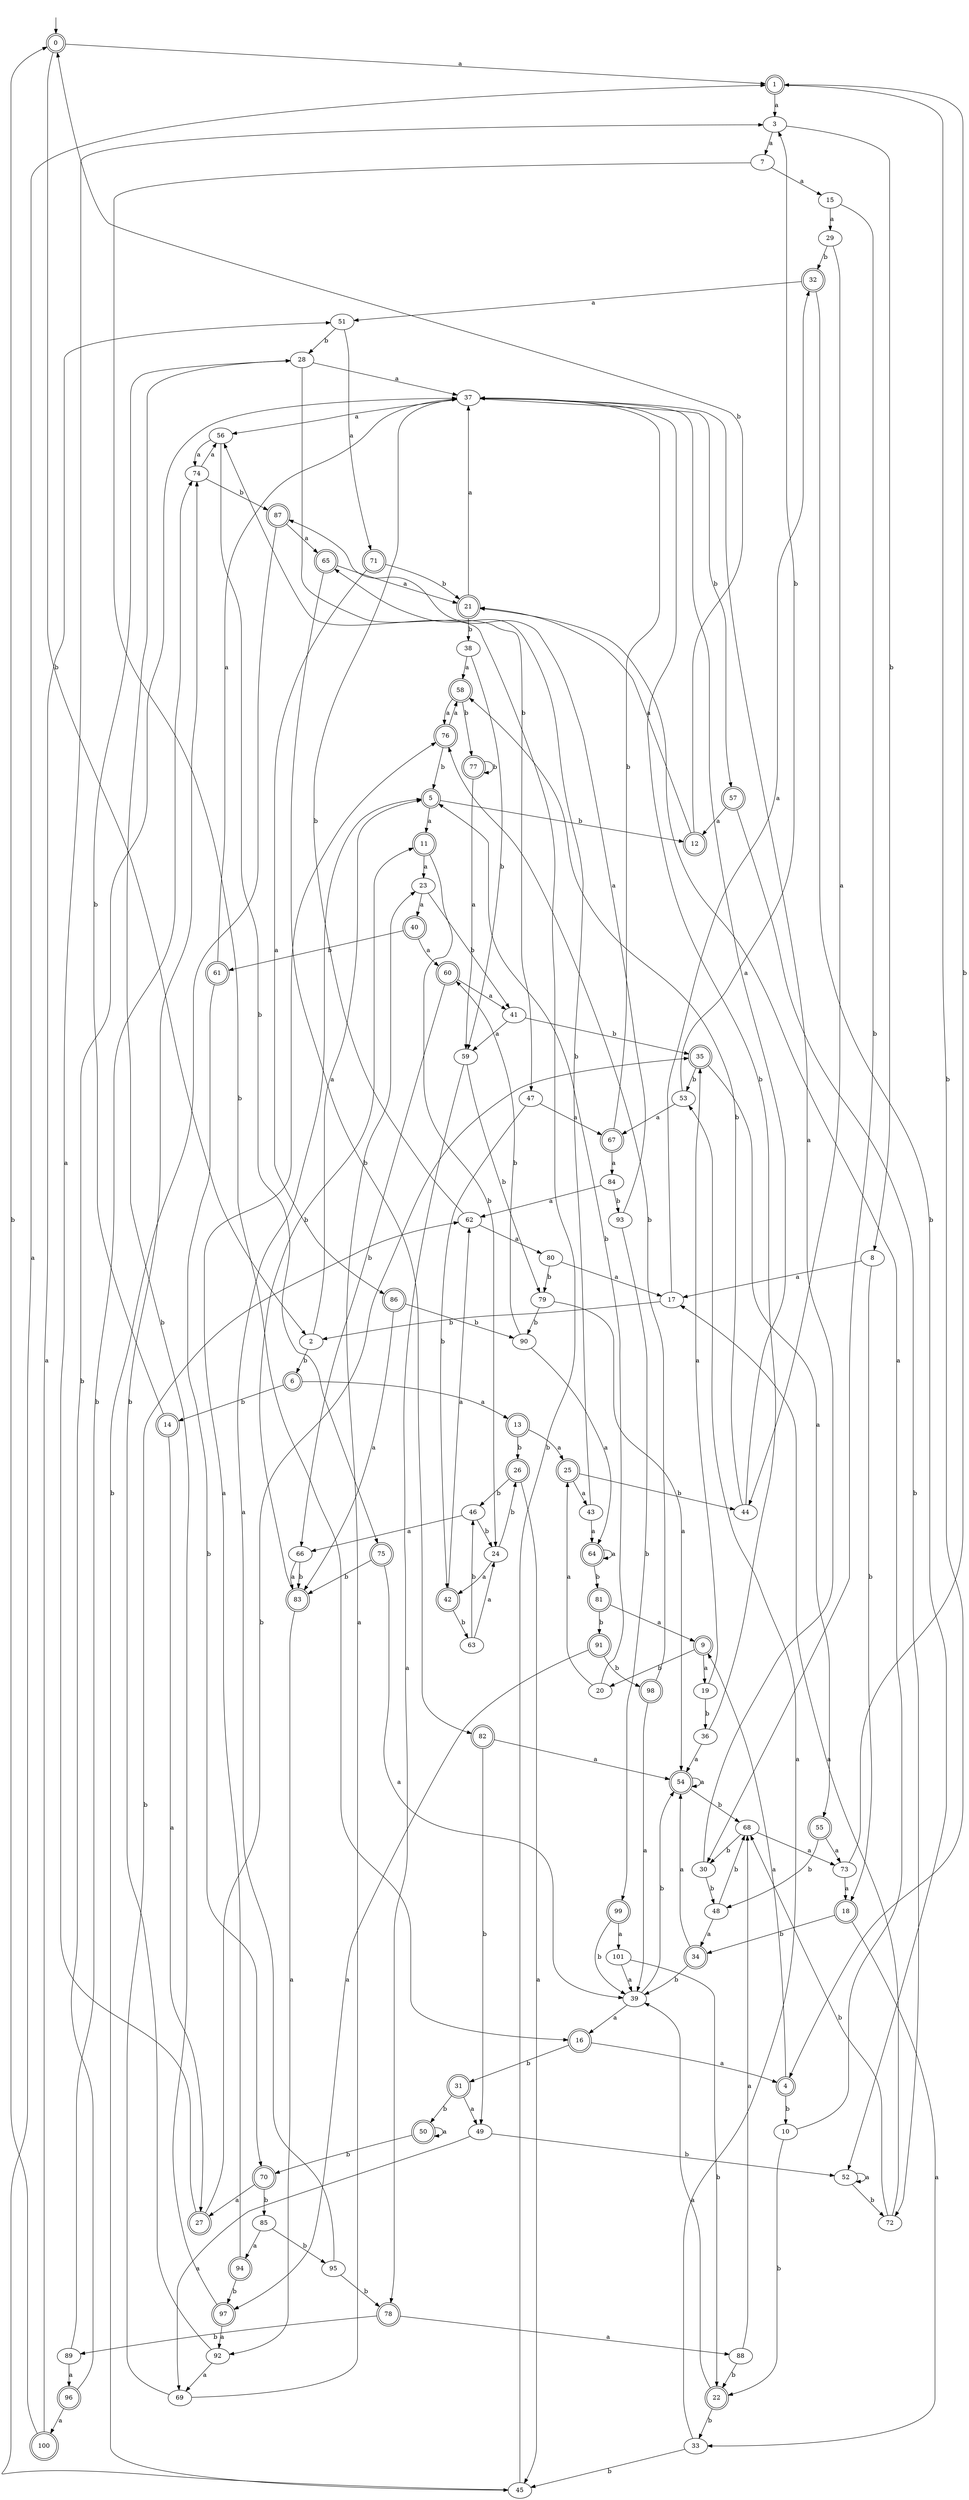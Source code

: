 digraph RandomDFA {
  __start0 [label="", shape=none];
  __start0 -> 0 [label=""];
  0 [shape=circle] [shape=doublecircle]
  0 -> 1 [label="a"]
  0 -> 2 [label="b"]
  1 [shape=doublecircle]
  1 -> 3 [label="a"]
  1 -> 4 [label="b"]
  2
  2 -> 5 [label="a"]
  2 -> 6 [label="b"]
  3
  3 -> 7 [label="a"]
  3 -> 8 [label="b"]
  4 [shape=doublecircle]
  4 -> 9 [label="a"]
  4 -> 10 [label="b"]
  5 [shape=doublecircle]
  5 -> 11 [label="a"]
  5 -> 12 [label="b"]
  6 [shape=doublecircle]
  6 -> 13 [label="a"]
  6 -> 14 [label="b"]
  7
  7 -> 15 [label="a"]
  7 -> 16 [label="b"]
  8
  8 -> 17 [label="a"]
  8 -> 18 [label="b"]
  9 [shape=doublecircle]
  9 -> 19 [label="a"]
  9 -> 20 [label="b"]
  10
  10 -> 21 [label="a"]
  10 -> 22 [label="b"]
  11 [shape=doublecircle]
  11 -> 23 [label="a"]
  11 -> 24 [label="b"]
  12 [shape=doublecircle]
  12 -> 21 [label="a"]
  12 -> 0 [label="b"]
  13 [shape=doublecircle]
  13 -> 25 [label="a"]
  13 -> 26 [label="b"]
  14 [shape=doublecircle]
  14 -> 27 [label="a"]
  14 -> 28 [label="b"]
  15
  15 -> 29 [label="a"]
  15 -> 30 [label="b"]
  16 [shape=doublecircle]
  16 -> 4 [label="a"]
  16 -> 31 [label="b"]
  17
  17 -> 32 [label="a"]
  17 -> 2 [label="b"]
  18 [shape=doublecircle]
  18 -> 33 [label="a"]
  18 -> 34 [label="b"]
  19
  19 -> 35 [label="a"]
  19 -> 36 [label="b"]
  20
  20 -> 25 [label="a"]
  20 -> 5 [label="b"]
  21 [shape=doublecircle]
  21 -> 37 [label="a"]
  21 -> 38 [label="b"]
  22 [shape=doublecircle]
  22 -> 39 [label="a"]
  22 -> 33 [label="b"]
  23
  23 -> 40 [label="a"]
  23 -> 41 [label="b"]
  24
  24 -> 42 [label="a"]
  24 -> 26 [label="b"]
  25 [shape=doublecircle]
  25 -> 43 [label="a"]
  25 -> 44 [label="b"]
  26 [shape=doublecircle]
  26 -> 45 [label="a"]
  26 -> 46 [label="b"]
  27 [shape=doublecircle]
  27 -> 3 [label="a"]
  27 -> 35 [label="b"]
  28
  28 -> 37 [label="a"]
  28 -> 47 [label="b"]
  29
  29 -> 44 [label="a"]
  29 -> 32 [label="b"]
  30
  30 -> 37 [label="a"]
  30 -> 48 [label="b"]
  31 [shape=doublecircle]
  31 -> 49 [label="a"]
  31 -> 50 [label="b"]
  32 [shape=doublecircle]
  32 -> 51 [label="a"]
  32 -> 52 [label="b"]
  33
  33 -> 53 [label="a"]
  33 -> 45 [label="b"]
  34 [shape=doublecircle]
  34 -> 54 [label="a"]
  34 -> 39 [label="b"]
  35 [shape=doublecircle]
  35 -> 55 [label="a"]
  35 -> 53 [label="b"]
  36
  36 -> 54 [label="a"]
  36 -> 37 [label="b"]
  37
  37 -> 56 [label="a"]
  37 -> 57 [label="b"]
  38
  38 -> 58 [label="a"]
  38 -> 59 [label="b"]
  39
  39 -> 16 [label="a"]
  39 -> 54 [label="b"]
  40 [shape=doublecircle]
  40 -> 60 [label="a"]
  40 -> 61 [label="b"]
  41
  41 -> 59 [label="a"]
  41 -> 35 [label="b"]
  42 [shape=doublecircle]
  42 -> 62 [label="a"]
  42 -> 63 [label="b"]
  43
  43 -> 64 [label="a"]
  43 -> 65 [label="b"]
  44
  44 -> 37 [label="a"]
  44 -> 58 [label="b"]
  45
  45 -> 1 [label="a"]
  45 -> 56 [label="b"]
  46
  46 -> 66 [label="a"]
  46 -> 24 [label="b"]
  47
  47 -> 67 [label="a"]
  47 -> 42 [label="b"]
  48
  48 -> 34 [label="a"]
  48 -> 68 [label="b"]
  49
  49 -> 69 [label="a"]
  49 -> 52 [label="b"]
  50 [shape=doublecircle]
  50 -> 50 [label="a"]
  50 -> 70 [label="b"]
  51
  51 -> 71 [label="a"]
  51 -> 28 [label="b"]
  52
  52 -> 52 [label="a"]
  52 -> 72 [label="b"]
  53
  53 -> 67 [label="a"]
  53 -> 3 [label="b"]
  54 [shape=doublecircle]
  54 -> 54 [label="a"]
  54 -> 68 [label="b"]
  55 [shape=doublecircle]
  55 -> 73 [label="a"]
  55 -> 48 [label="b"]
  56
  56 -> 74 [label="a"]
  56 -> 75 [label="b"]
  57 [shape=doublecircle]
  57 -> 12 [label="a"]
  57 -> 72 [label="b"]
  58 [shape=doublecircle]
  58 -> 76 [label="a"]
  58 -> 77 [label="b"]
  59
  59 -> 78 [label="a"]
  59 -> 79 [label="b"]
  60 [shape=doublecircle]
  60 -> 41 [label="a"]
  60 -> 66 [label="b"]
  61 [shape=doublecircle]
  61 -> 37 [label="a"]
  61 -> 70 [label="b"]
  62
  62 -> 80 [label="a"]
  62 -> 37 [label="b"]
  63
  63 -> 24 [label="a"]
  63 -> 46 [label="b"]
  64 [shape=doublecircle]
  64 -> 64 [label="a"]
  64 -> 81 [label="b"]
  65 [shape=doublecircle]
  65 -> 21 [label="a"]
  65 -> 82 [label="b"]
  66
  66 -> 83 [label="a"]
  66 -> 83 [label="b"]
  67 [shape=doublecircle]
  67 -> 84 [label="a"]
  67 -> 37 [label="b"]
  68
  68 -> 73 [label="a"]
  68 -> 30 [label="b"]
  69
  69 -> 23 [label="a"]
  69 -> 62 [label="b"]
  70 [shape=doublecircle]
  70 -> 27 [label="a"]
  70 -> 85 [label="b"]
  71 [shape=doublecircle]
  71 -> 86 [label="a"]
  71 -> 21 [label="b"]
  72
  72 -> 17 [label="a"]
  72 -> 68 [label="b"]
  73
  73 -> 18 [label="a"]
  73 -> 1 [label="b"]
  74
  74 -> 56 [label="a"]
  74 -> 87 [label="b"]
  75 [shape=doublecircle]
  75 -> 39 [label="a"]
  75 -> 83 [label="b"]
  76 [shape=doublecircle]
  76 -> 58 [label="a"]
  76 -> 5 [label="b"]
  77 [shape=doublecircle]
  77 -> 59 [label="a"]
  77 -> 77 [label="b"]
  78 [shape=doublecircle]
  78 -> 88 [label="a"]
  78 -> 89 [label="b"]
  79
  79 -> 54 [label="a"]
  79 -> 90 [label="b"]
  80
  80 -> 17 [label="a"]
  80 -> 79 [label="b"]
  81 [shape=doublecircle]
  81 -> 9 [label="a"]
  81 -> 91 [label="b"]
  82 [shape=doublecircle]
  82 -> 54 [label="a"]
  82 -> 49 [label="b"]
  83 [shape=doublecircle]
  83 -> 92 [label="a"]
  83 -> 11 [label="b"]
  84
  84 -> 62 [label="a"]
  84 -> 93 [label="b"]
  85
  85 -> 94 [label="a"]
  85 -> 95 [label="b"]
  86 [shape=doublecircle]
  86 -> 83 [label="a"]
  86 -> 90 [label="b"]
  87 [shape=doublecircle]
  87 -> 65 [label="a"]
  87 -> 45 [label="b"]
  88
  88 -> 68 [label="a"]
  88 -> 22 [label="b"]
  89
  89 -> 96 [label="a"]
  89 -> 74 [label="b"]
  90
  90 -> 64 [label="a"]
  90 -> 60 [label="b"]
  91 [shape=doublecircle]
  91 -> 97 [label="a"]
  91 -> 98 [label="b"]
  92
  92 -> 69 [label="a"]
  92 -> 74 [label="b"]
  93
  93 -> 87 [label="a"]
  93 -> 99 [label="b"]
  94 [shape=doublecircle]
  94 -> 76 [label="a"]
  94 -> 97 [label="b"]
  95
  95 -> 5 [label="a"]
  95 -> 78 [label="b"]
  96 [shape=doublecircle]
  96 -> 100 [label="a"]
  96 -> 37 [label="b"]
  97 [shape=doublecircle]
  97 -> 92 [label="a"]
  97 -> 28 [label="b"]
  98 [shape=doublecircle]
  98 -> 39 [label="a"]
  98 -> 76 [label="b"]
  99 [shape=doublecircle]
  99 -> 101 [label="a"]
  99 -> 39 [label="b"]
  100 [shape=doublecircle]
  100 -> 51 [label="a"]
  100 -> 0 [label="b"]
  101
  101 -> 39 [label="a"]
  101 -> 22 [label="b"]
}
